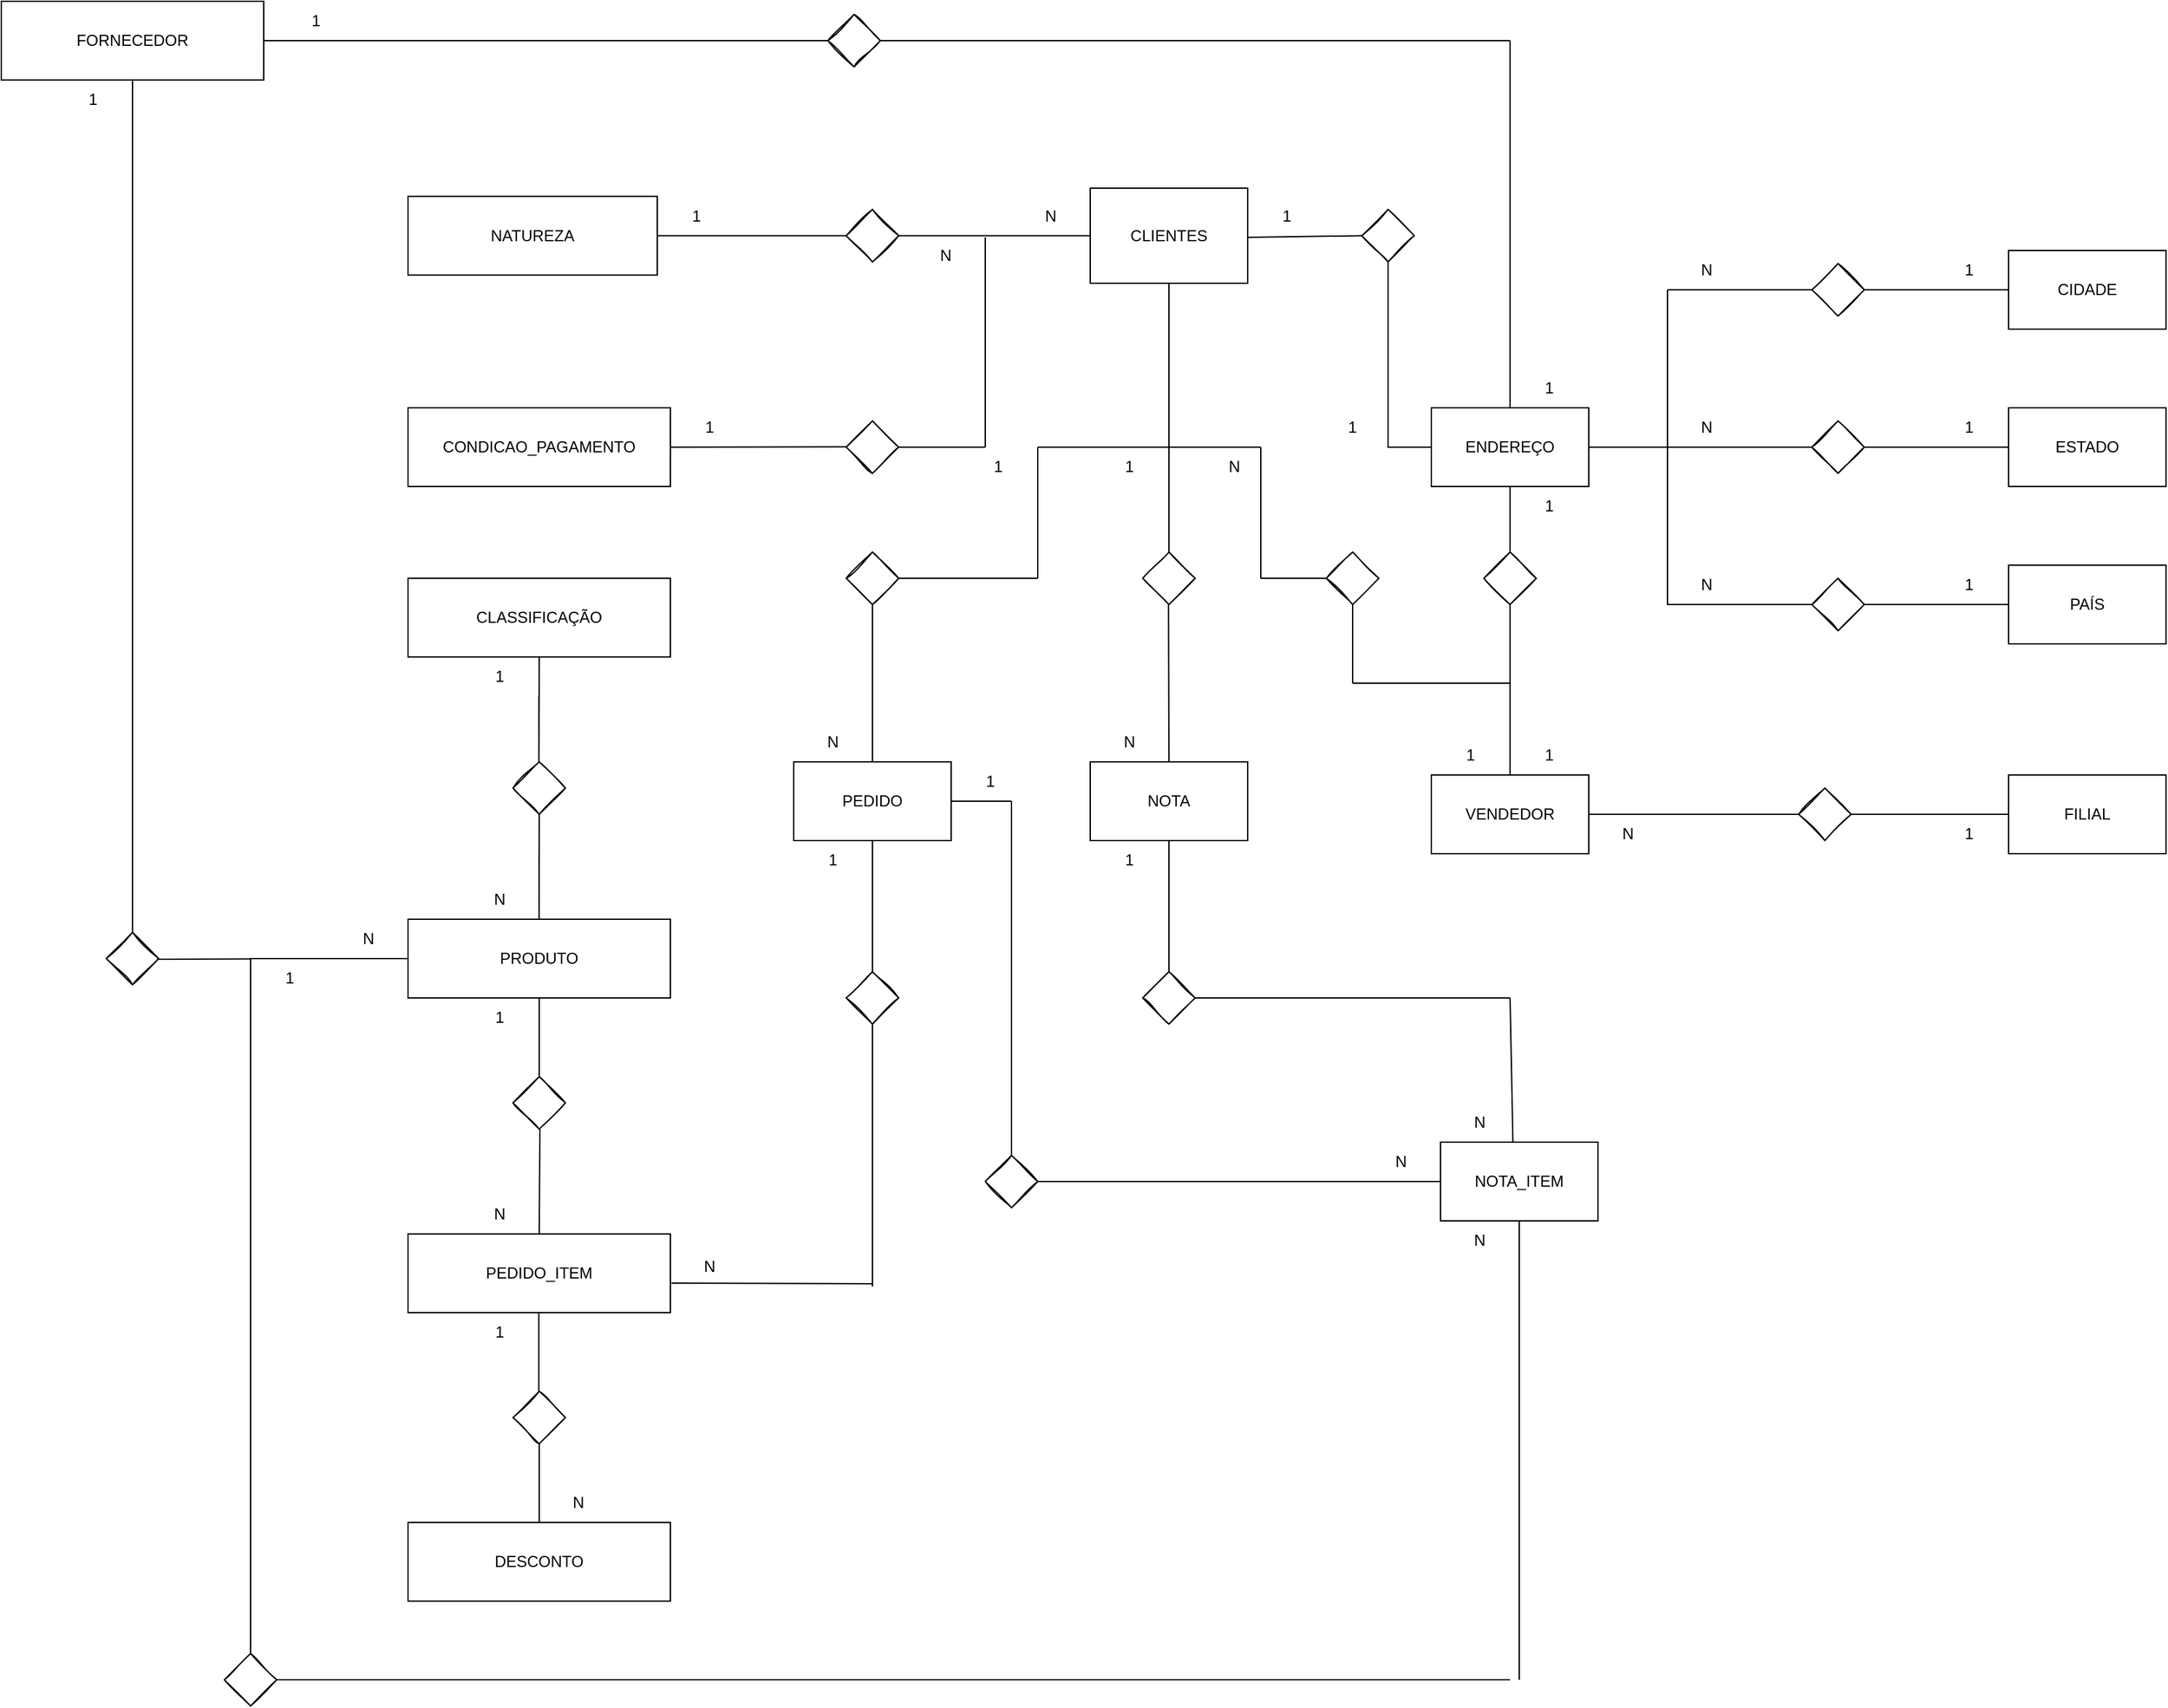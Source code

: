 <mxfile version="20.8.23" type="device"><diagram name="Página-1" id="eqDkD61Y1eh-1nja2rYY"><mxGraphModel dx="3695" dy="2745" grid="1" gridSize="10" guides="1" tooltips="1" connect="1" arrows="1" fold="1" page="1" pageScale="1" pageWidth="827" pageHeight="1169" math="0" shadow="0"><root><mxCell id="0"/><mxCell id="1" parent="0"/><mxCell id="yuB0hNmTkhO4qC8CKvRe-151" value="" style="endArrow=none;html=1;rounded=0;exitX=1;exitY=0.5;exitDx=0;exitDy=0;entryX=0.052;entryY=0.494;entryDx=0;entryDy=0;entryPerimeter=0;" parent="1" source="yuB0hNmTkhO4qC8CKvRe-169" target="yuB0hNmTkhO4qC8CKvRe-172" edge="1"><mxGeometry width="50" height="50" relative="1" as="geometry"><mxPoint x="300" y="369.99" as="sourcePoint"/><mxPoint x="370" y="240" as="targetPoint"/></mxGeometry></mxCell><mxCell id="yuB0hNmTkhO4qC8CKvRe-156" value="" style="endArrow=none;html=1;rounded=0;exitX=0.5;exitY=1;exitDx=0;exitDy=0;" parent="1" source="yuB0hNmTkhO4qC8CKvRe-168" edge="1"><mxGeometry width="50" height="50" relative="1" as="geometry"><mxPoint x="710" y="420" as="sourcePoint"/><mxPoint x="620" y="320" as="targetPoint"/></mxGeometry></mxCell><mxCell id="yuB0hNmTkhO4qC8CKvRe-157" value="" style="endArrow=none;html=1;rounded=0;exitX=1;exitY=0.5;exitDx=0;exitDy=0;entryX=0;entryY=0.5;entryDx=0;entryDy=0;" parent="1" source="yuB0hNmTkhO4qC8CKvRe-167" target="yuB0hNmTkhO4qC8CKvRe-158" edge="1"><mxGeometry width="50" height="50" relative="1" as="geometry"><mxPoint x="230" y="85" as="sourcePoint"/><mxPoint x="360" y="85" as="targetPoint"/></mxGeometry></mxCell><mxCell id="yuB0hNmTkhO4qC8CKvRe-158" value="" style="rhombus;whiteSpace=wrap;html=1;sketch=1;" parent="1" vertex="1"><mxGeometry x="374" y="58.75" width="40" height="40" as="geometry"/></mxCell><mxCell id="yuB0hNmTkhO4qC8CKvRe-162" value="" style="endArrow=none;html=1;rounded=0;entryX=1;entryY=0.5;entryDx=0;entryDy=0;exitX=0;exitY=0.5;exitDx=0;exitDy=0;" parent="1" source="yuB0hNmTkhO4qC8CKvRe-168" target="yuB0hNmTkhO4qC8CKvRe-158" edge="1"><mxGeometry width="50" height="50" relative="1" as="geometry"><mxPoint x="480" y="80" as="sourcePoint"/><mxPoint x="440" y="90" as="targetPoint"/></mxGeometry></mxCell><mxCell id="yuB0hNmTkhO4qC8CKvRe-167" value="NATUREZA" style="rounded=0;whiteSpace=wrap;html=1;" parent="1" vertex="1"><mxGeometry x="40" y="48.75" width="190" height="60" as="geometry"/></mxCell><mxCell id="yuB0hNmTkhO4qC8CKvRe-168" value="CLIENTES" style="rounded=0;whiteSpace=wrap;html=1;" parent="1" vertex="1"><mxGeometry x="560" y="42.5" width="120" height="72.5" as="geometry"/></mxCell><mxCell id="yuB0hNmTkhO4qC8CKvRe-169" value="CONDICAO_PAGAMENTO" style="rounded=0;whiteSpace=wrap;html=1;" parent="1" vertex="1"><mxGeometry x="40" y="210" width="200" height="60" as="geometry"/></mxCell><mxCell id="yuB0hNmTkhO4qC8CKvRe-172" value="" style="rhombus;whiteSpace=wrap;html=1;sketch=1;" parent="1" vertex="1"><mxGeometry x="374" y="220" width="40" height="40" as="geometry"/></mxCell><mxCell id="yuB0hNmTkhO4qC8CKvRe-175" value="ENDEREÇO" style="rounded=0;whiteSpace=wrap;html=1;" parent="1" vertex="1"><mxGeometry x="820" y="210" width="120" height="60" as="geometry"/></mxCell><mxCell id="yuB0hNmTkhO4qC8CKvRe-176" value="CIDADE" style="rounded=0;whiteSpace=wrap;html=1;" parent="1" vertex="1"><mxGeometry x="1260" y="90" width="120" height="60" as="geometry"/></mxCell><mxCell id="yuB0hNmTkhO4qC8CKvRe-177" value="ESTADO" style="rounded=0;whiteSpace=wrap;html=1;" parent="1" vertex="1"><mxGeometry x="1260" y="210" width="120" height="60" as="geometry"/></mxCell><mxCell id="yuB0hNmTkhO4qC8CKvRe-178" value="PAÍS" style="rounded=0;whiteSpace=wrap;html=1;" parent="1" vertex="1"><mxGeometry x="1260" y="330" width="120" height="60" as="geometry"/></mxCell><mxCell id="yuB0hNmTkhO4qC8CKvRe-179" value="VENDEDOR" style="rounded=0;whiteSpace=wrap;html=1;" parent="1" vertex="1"><mxGeometry x="820" y="490" width="120" height="60" as="geometry"/></mxCell><mxCell id="yuB0hNmTkhO4qC8CKvRe-180" value="NOTA" style="rounded=0;whiteSpace=wrap;html=1;" parent="1" vertex="1"><mxGeometry x="560" y="480" width="120" height="60" as="geometry"/></mxCell><mxCell id="yuB0hNmTkhO4qC8CKvRe-181" value="" style="rhombus;whiteSpace=wrap;html=1;sketch=1;" parent="1" vertex="1"><mxGeometry x="600" y="320" width="40" height="40" as="geometry"/></mxCell><mxCell id="yuB0hNmTkhO4qC8CKvRe-182" value="" style="endArrow=none;html=1;rounded=0;exitX=0.5;exitY=1;exitDx=0;exitDy=0;" parent="1" edge="1"><mxGeometry width="50" height="50" relative="1" as="geometry"><mxPoint x="619.66" y="360" as="sourcePoint"/><mxPoint x="620" y="480" as="targetPoint"/></mxGeometry></mxCell><mxCell id="yuB0hNmTkhO4qC8CKvRe-183" value="" style="endArrow=none;html=1;rounded=0;exitX=0.5;exitY=1;exitDx=0;exitDy=0;entryX=0;entryY=0.5;entryDx=0;entryDy=0;startArrow=none;" parent="1" source="yuB0hNmTkhO4qC8CKvRe-202" target="yuB0hNmTkhO4qC8CKvRe-175" edge="1"><mxGeometry width="50" height="50" relative="1" as="geometry"><mxPoint x="680" y="80" as="sourcePoint"/><mxPoint x="800" y="230" as="targetPoint"/><Array as="points"><mxPoint x="787" y="240"/></Array></mxGeometry></mxCell><mxCell id="yuB0hNmTkhO4qC8CKvRe-187" value="" style="endArrow=none;html=1;rounded=0;exitX=0;exitY=0.5;exitDx=0;exitDy=0;" parent="1" source="yuB0hNmTkhO4qC8CKvRe-176" edge="1"><mxGeometry width="50" height="50" relative="1" as="geometry"><mxPoint x="630" y="250" as="sourcePoint"/><mxPoint x="1150" y="120" as="targetPoint"/></mxGeometry></mxCell><mxCell id="yuB0hNmTkhO4qC8CKvRe-189" value="" style="endArrow=none;html=1;rounded=0;exitX=0;exitY=0.5;exitDx=0;exitDy=0;" parent="1" source="yuB0hNmTkhO4qC8CKvRe-177" edge="1"><mxGeometry width="50" height="50" relative="1" as="geometry"><mxPoint x="1170" y="130" as="sourcePoint"/><mxPoint x="1150" y="240" as="targetPoint"/></mxGeometry></mxCell><mxCell id="yuB0hNmTkhO4qC8CKvRe-190" value="" style="endArrow=none;html=1;rounded=0;exitX=0;exitY=0.5;exitDx=0;exitDy=0;" parent="1" source="yuB0hNmTkhO4qC8CKvRe-178" edge="1"><mxGeometry width="50" height="50" relative="1" as="geometry"><mxPoint x="1170" y="130" as="sourcePoint"/><mxPoint x="1150" y="360" as="targetPoint"/></mxGeometry></mxCell><mxCell id="yuB0hNmTkhO4qC8CKvRe-191" value="" style="rhombus;whiteSpace=wrap;html=1;sketch=1;" parent="1" vertex="1"><mxGeometry x="1110" y="340" width="40" height="40" as="geometry"/></mxCell><mxCell id="yuB0hNmTkhO4qC8CKvRe-192" value="" style="rhombus;whiteSpace=wrap;html=1;sketch=1;" parent="1" vertex="1"><mxGeometry x="1110" y="220" width="40" height="40" as="geometry"/></mxCell><mxCell id="yuB0hNmTkhO4qC8CKvRe-193" value="" style="rhombus;whiteSpace=wrap;html=1;sketch=1;" parent="1" vertex="1"><mxGeometry x="1110" y="100" width="40" height="40" as="geometry"/></mxCell><mxCell id="yuB0hNmTkhO4qC8CKvRe-194" value="" style="endArrow=none;html=1;rounded=0;entryX=0;entryY=0.5;entryDx=0;entryDy=0;" parent="1" target="yuB0hNmTkhO4qC8CKvRe-191" edge="1"><mxGeometry width="50" height="50" relative="1" as="geometry"><mxPoint x="1000" y="120" as="sourcePoint"/><mxPoint x="1160" y="370" as="targetPoint"/><Array as="points"><mxPoint x="1000" y="360"/></Array></mxGeometry></mxCell><mxCell id="yuB0hNmTkhO4qC8CKvRe-195" value="" style="endArrow=none;html=1;rounded=0;" parent="1" source="yuB0hNmTkhO4qC8CKvRe-193" edge="1"><mxGeometry width="50" height="50" relative="1" as="geometry"><mxPoint x="1330" y="250" as="sourcePoint"/><mxPoint x="1000" y="120" as="targetPoint"/><Array as="points"><mxPoint x="1030" y="120"/></Array></mxGeometry></mxCell><mxCell id="yuB0hNmTkhO4qC8CKvRe-196" value="" style="endArrow=none;html=1;rounded=0;entryX=0;entryY=0.5;entryDx=0;entryDy=0;" parent="1" target="yuB0hNmTkhO4qC8CKvRe-192" edge="1"><mxGeometry width="50" height="50" relative="1" as="geometry"><mxPoint x="1000" y="240" as="sourcePoint"/><mxPoint x="1160" y="250" as="targetPoint"/></mxGeometry></mxCell><mxCell id="yuB0hNmTkhO4qC8CKvRe-197" value="" style="endArrow=none;html=1;rounded=0;entryX=1;entryY=0.5;entryDx=0;entryDy=0;" parent="1" target="yuB0hNmTkhO4qC8CKvRe-175" edge="1"><mxGeometry width="50" height="50" relative="1" as="geometry"><mxPoint x="1000" y="240" as="sourcePoint"/><mxPoint x="1120" y="250" as="targetPoint"/></mxGeometry></mxCell><mxCell id="yuB0hNmTkhO4qC8CKvRe-199" value="" style="endArrow=none;html=1;rounded=0;" parent="1" edge="1"><mxGeometry width="50" height="50" relative="1" as="geometry"><mxPoint x="690" y="240" as="sourcePoint"/><mxPoint x="620" y="240" as="targetPoint"/></mxGeometry></mxCell><mxCell id="yuB0hNmTkhO4qC8CKvRe-200" value="" style="endArrow=none;html=1;rounded=0;entryX=0;entryY=0.5;entryDx=0;entryDy=0;" parent="1" target="yuB0hNmTkhO4qC8CKvRe-201" edge="1"><mxGeometry width="50" height="50" relative="1" as="geometry"><mxPoint x="690" y="340" as="sourcePoint"/><mxPoint x="760" y="320" as="targetPoint"/><Array as="points"/></mxGeometry></mxCell><mxCell id="yuB0hNmTkhO4qC8CKvRe-201" value="" style="rhombus;whiteSpace=wrap;html=1;sketch=1;" parent="1" vertex="1"><mxGeometry x="740" y="320" width="40" height="40" as="geometry"/></mxCell><mxCell id="yuB0hNmTkhO4qC8CKvRe-203" value="" style="endArrow=none;html=1;rounded=0;entryX=0.5;entryY=1;entryDx=0;entryDy=0;" parent="1" target="yuB0hNmTkhO4qC8CKvRe-201" edge="1"><mxGeometry width="50" height="50" relative="1" as="geometry"><mxPoint x="760" y="420" as="sourcePoint"/><mxPoint x="1160" y="370" as="targetPoint"/></mxGeometry></mxCell><mxCell id="yuB0hNmTkhO4qC8CKvRe-204" value="" style="endArrow=none;html=1;rounded=0;" parent="1" edge="1"><mxGeometry width="50" height="50" relative="1" as="geometry"><mxPoint x="760" y="420" as="sourcePoint"/><mxPoint x="880" y="420" as="targetPoint"/></mxGeometry></mxCell><mxCell id="yuB0hNmTkhO4qC8CKvRe-205" value="" style="endArrow=none;html=1;rounded=0;" parent="1" edge="1"><mxGeometry width="50" height="50" relative="1" as="geometry"><mxPoint x="880" y="490" as="sourcePoint"/><mxPoint x="880" y="420" as="targetPoint"/></mxGeometry></mxCell><mxCell id="yuB0hNmTkhO4qC8CKvRe-206" value="" style="endArrow=none;html=1;rounded=0;exitX=0.5;exitY=1;exitDx=0;exitDy=0;entryX=0;entryY=0.5;entryDx=0;entryDy=0;" parent="1" target="yuB0hNmTkhO4qC8CKvRe-202" edge="1"><mxGeometry width="50" height="50" relative="1" as="geometry"><mxPoint x="680" y="80.0" as="sourcePoint"/><mxPoint x="880" y="210.0" as="targetPoint"/><Array as="points"/></mxGeometry></mxCell><mxCell id="yuB0hNmTkhO4qC8CKvRe-202" value="" style="rhombus;whiteSpace=wrap;html=1;sketch=1;" parent="1" vertex="1"><mxGeometry x="767" y="58.75" width="40" height="40" as="geometry"/></mxCell><mxCell id="yuB0hNmTkhO4qC8CKvRe-207" value="FILIAL" style="rounded=0;whiteSpace=wrap;html=1;" parent="1" vertex="1"><mxGeometry x="1260" y="490" width="120" height="60" as="geometry"/></mxCell><mxCell id="yuB0hNmTkhO4qC8CKvRe-208" value="" style="endArrow=none;html=1;rounded=0;entryX=1;entryY=0.5;entryDx=0;entryDy=0;" parent="1" target="yuB0hNmTkhO4qC8CKvRe-179" edge="1"><mxGeometry width="50" height="50" relative="1" as="geometry"><mxPoint x="1100" y="520" as="sourcePoint"/><mxPoint x="1160" y="370" as="targetPoint"/></mxGeometry></mxCell><mxCell id="yuB0hNmTkhO4qC8CKvRe-209" value="" style="rhombus;whiteSpace=wrap;html=1;sketch=1;" parent="1" vertex="1"><mxGeometry x="1100" y="500" width="40" height="40" as="geometry"/></mxCell><mxCell id="yuB0hNmTkhO4qC8CKvRe-210" value="" style="endArrow=none;html=1;rounded=0;entryX=0;entryY=0.5;entryDx=0;entryDy=0;exitX=1;exitY=0.5;exitDx=0;exitDy=0;" parent="1" source="yuB0hNmTkhO4qC8CKvRe-209" target="yuB0hNmTkhO4qC8CKvRe-207" edge="1"><mxGeometry width="50" height="50" relative="1" as="geometry"><mxPoint x="1110" y="530" as="sourcePoint"/><mxPoint x="950" y="530" as="targetPoint"/></mxGeometry></mxCell><mxCell id="yuB0hNmTkhO4qC8CKvRe-211" value="PRODUTO" style="rounded=0;whiteSpace=wrap;html=1;" parent="1" vertex="1"><mxGeometry x="40" y="600" width="200" height="60" as="geometry"/></mxCell><mxCell id="yuB0hNmTkhO4qC8CKvRe-212" value="CLASSIFICAÇÃO" style="rounded=0;whiteSpace=wrap;html=1;" parent="1" vertex="1"><mxGeometry x="40" y="340" width="200" height="60" as="geometry"/></mxCell><mxCell id="yuB0hNmTkhO4qC8CKvRe-213" value="" style="rhombus;whiteSpace=wrap;html=1;sketch=1;" parent="1" vertex="1"><mxGeometry x="120" y="480" width="40" height="40" as="geometry"/></mxCell><mxCell id="yuB0hNmTkhO4qC8CKvRe-217" value="NOTA_ITEM" style="rounded=0;whiteSpace=wrap;html=1;" parent="1" vertex="1"><mxGeometry x="827" y="770" width="120" height="60" as="geometry"/></mxCell><mxCell id="yuB0hNmTkhO4qC8CKvRe-218" value="" style="rhombus;whiteSpace=wrap;html=1;sketch=1;" parent="1" vertex="1"><mxGeometry x="600" y="640" width="40" height="40" as="geometry"/></mxCell><mxCell id="yuB0hNmTkhO4qC8CKvRe-219" value="" style="endArrow=none;html=1;rounded=0;exitX=0.5;exitY=1;exitDx=0;exitDy=0;" parent="1" source="yuB0hNmTkhO4qC8CKvRe-180" target="yuB0hNmTkhO4qC8CKvRe-218" edge="1"><mxGeometry width="50" height="50" relative="1" as="geometry"><mxPoint x="1150" y="530" as="sourcePoint"/><mxPoint x="1330" y="530" as="targetPoint"/></mxGeometry></mxCell><mxCell id="yuB0hNmTkhO4qC8CKvRe-221" value="PEDIDO" style="rounded=0;whiteSpace=wrap;html=1;" parent="1" vertex="1"><mxGeometry x="334" y="480" width="120" height="60" as="geometry"/></mxCell><mxCell id="yuB0hNmTkhO4qC8CKvRe-222" value="DESCONTO" style="rounded=0;whiteSpace=wrap;html=1;" parent="1" vertex="1"><mxGeometry x="40" y="1060" width="200" height="60" as="geometry"/></mxCell><mxCell id="yuB0hNmTkhO4qC8CKvRe-224" value="PEDIDO_ITEM" style="rounded=0;whiteSpace=wrap;html=1;" parent="1" vertex="1"><mxGeometry x="40" y="840" width="200" height="60" as="geometry"/></mxCell><mxCell id="yuB0hNmTkhO4qC8CKvRe-225" value="" style="endArrow=none;html=1;rounded=0;" parent="1" edge="1"><mxGeometry width="50" height="50" relative="1" as="geometry"><mxPoint x="480" y="240" as="sourcePoint"/><mxPoint x="480" y="80" as="targetPoint"/></mxGeometry></mxCell><mxCell id="yuB0hNmTkhO4qC8CKvRe-226" value="" style="endArrow=none;html=1;rounded=0;exitX=1;exitY=0.5;exitDx=0;exitDy=0;" parent="1" source="yuB0hNmTkhO4qC8CKvRe-172" edge="1"><mxGeometry width="50" height="50" relative="1" as="geometry"><mxPoint x="470" y="270" as="sourcePoint"/><mxPoint x="480" y="240" as="targetPoint"/></mxGeometry></mxCell><mxCell id="yuB0hNmTkhO4qC8CKvRe-227" value="" style="endArrow=none;html=1;rounded=0;exitX=0.5;exitY=0;exitDx=0;exitDy=0;" parent="1" source="yuB0hNmTkhO4qC8CKvRe-221" edge="1"><mxGeometry width="50" height="50" relative="1" as="geometry"><mxPoint x="490" y="250" as="sourcePoint"/><mxPoint x="394" y="350" as="targetPoint"/></mxGeometry></mxCell><mxCell id="yuB0hNmTkhO4qC8CKvRe-228" value="" style="rhombus;whiteSpace=wrap;html=1;sketch=1;" parent="1" vertex="1"><mxGeometry x="374" y="320" width="40" height="40" as="geometry"/></mxCell><mxCell id="yuB0hNmTkhO4qC8CKvRe-229" value="" style="endArrow=none;html=1;rounded=0;entryX=1;entryY=0.5;entryDx=0;entryDy=0;" parent="1" target="yuB0hNmTkhO4qC8CKvRe-228" edge="1"><mxGeometry width="50" height="50" relative="1" as="geometry"><mxPoint x="520" y="340" as="sourcePoint"/><mxPoint x="404" y="360.0" as="targetPoint"/></mxGeometry></mxCell><mxCell id="yuB0hNmTkhO4qC8CKvRe-231" value="" style="endArrow=none;html=1;rounded=0;" parent="1" edge="1"><mxGeometry width="50" height="50" relative="1" as="geometry"><mxPoint x="520" y="340" as="sourcePoint"/><mxPoint x="520" y="240" as="targetPoint"/></mxGeometry></mxCell><mxCell id="yuB0hNmTkhO4qC8CKvRe-232" value="" style="endArrow=none;html=1;rounded=0;" parent="1" edge="1"><mxGeometry width="50" height="50" relative="1" as="geometry"><mxPoint x="630" y="240" as="sourcePoint"/><mxPoint x="520" y="240" as="targetPoint"/></mxGeometry></mxCell><mxCell id="yuB0hNmTkhO4qC8CKvRe-234" value="" style="endArrow=none;html=1;rounded=0;" parent="1" edge="1"><mxGeometry width="50" height="50" relative="1" as="geometry"><mxPoint x="139.76" y="430" as="sourcePoint"/><mxPoint x="140" y="400" as="targetPoint"/><Array as="points"><mxPoint x="139.76" y="480"/></Array></mxGeometry></mxCell><mxCell id="yuB0hNmTkhO4qC8CKvRe-235" value="" style="endArrow=none;html=1;rounded=0;entryX=0.5;entryY=1;entryDx=0;entryDy=0;exitX=0.5;exitY=0;exitDx=0;exitDy=0;" parent="1" source="yuB0hNmTkhO4qC8CKvRe-224" edge="1"><mxGeometry width="50" height="50" relative="1" as="geometry"><mxPoint x="139" y="830" as="sourcePoint"/><mxPoint x="140.53" y="760.0" as="targetPoint"/></mxGeometry></mxCell><mxCell id="yuB0hNmTkhO4qC8CKvRe-237" value="" style="endArrow=none;html=1;rounded=0;entryX=0.5;entryY=1;entryDx=0;entryDy=0;" parent="1" target="yuB0hNmTkhO4qC8CKvRe-213" edge="1"><mxGeometry width="50" height="50" relative="1" as="geometry"><mxPoint x="139.88" y="550" as="sourcePoint"/><mxPoint x="140.12" y="520" as="targetPoint"/><Array as="points"><mxPoint x="139.88" y="600"/></Array></mxGeometry></mxCell><mxCell id="yuB0hNmTkhO4qC8CKvRe-238" value="" style="rhombus;whiteSpace=wrap;html=1;sketch=1;" parent="1" vertex="1"><mxGeometry x="120" y="720" width="40" height="40" as="geometry"/></mxCell><mxCell id="yuB0hNmTkhO4qC8CKvRe-241" value="" style="endArrow=none;html=1;rounded=0;entryX=0.5;entryY=1;entryDx=0;entryDy=0;exitX=0.5;exitY=0;exitDx=0;exitDy=0;" parent="1" source="yuB0hNmTkhO4qC8CKvRe-238" target="yuB0hNmTkhO4qC8CKvRe-211" edge="1"><mxGeometry width="50" height="50" relative="1" as="geometry"><mxPoint x="150.0" y="850" as="sourcePoint"/><mxPoint x="150.53" y="770" as="targetPoint"/></mxGeometry></mxCell><mxCell id="yuB0hNmTkhO4qC8CKvRe-244" value="" style="endArrow=none;html=1;rounded=0;entryX=0.5;entryY=1;entryDx=0;entryDy=0;exitX=0.5;exitY=0;exitDx=0;exitDy=0;" parent="1" source="yuB0hNmTkhO4qC8CKvRe-245" target="yuB0hNmTkhO4qC8CKvRe-221" edge="1"><mxGeometry width="50" height="50" relative="1" as="geometry"><mxPoint x="394" y="840" as="sourcePoint"/><mxPoint x="150.53" y="770.0" as="targetPoint"/></mxGeometry></mxCell><mxCell id="yuB0hNmTkhO4qC8CKvRe-245" value="" style="rhombus;whiteSpace=wrap;html=1;sketch=1;" parent="1" vertex="1"><mxGeometry x="374" y="640" width="40" height="40" as="geometry"/></mxCell><mxCell id="yuB0hNmTkhO4qC8CKvRe-246" value="" style="endArrow=none;html=1;rounded=0;entryX=1.004;entryY=0.625;entryDx=0;entryDy=0;entryPerimeter=0;" parent="1" target="yuB0hNmTkhO4qC8CKvRe-224" edge="1"><mxGeometry width="50" height="50" relative="1" as="geometry"><mxPoint x="394" y="878" as="sourcePoint"/><mxPoint x="150.53" y="770.0" as="targetPoint"/></mxGeometry></mxCell><mxCell id="yuB0hNmTkhO4qC8CKvRe-247" value="" style="endArrow=none;html=1;rounded=0;entryX=0.5;entryY=1;entryDx=0;entryDy=0;" parent="1" target="yuB0hNmTkhO4qC8CKvRe-245" edge="1"><mxGeometry width="50" height="50" relative="1" as="geometry"><mxPoint x="394" y="880" as="sourcePoint"/><mxPoint x="393.57" y="670" as="targetPoint"/></mxGeometry></mxCell><mxCell id="yuB0hNmTkhO4qC8CKvRe-248" value="" style="rhombus;whiteSpace=wrap;html=1;sketch=1;" parent="1" vertex="1"><mxGeometry x="120" y="960" width="40" height="40" as="geometry"/></mxCell><mxCell id="yuB0hNmTkhO4qC8CKvRe-249" value="" style="endArrow=none;html=1;rounded=0;entryX=0.5;entryY=1;entryDx=0;entryDy=0;exitX=0.5;exitY=0;exitDx=0;exitDy=0;" parent="1" edge="1"><mxGeometry width="50" height="50" relative="1" as="geometry"><mxPoint x="139.7" y="960" as="sourcePoint"/><mxPoint x="139.7" y="900" as="targetPoint"/></mxGeometry></mxCell><mxCell id="yuB0hNmTkhO4qC8CKvRe-250" value="" style="endArrow=none;html=1;rounded=0;entryX=0.5;entryY=1;entryDx=0;entryDy=0;exitX=0.5;exitY=0;exitDx=0;exitDy=0;" parent="1" source="yuB0hNmTkhO4qC8CKvRe-222" target="yuB0hNmTkhO4qC8CKvRe-248" edge="1"><mxGeometry width="50" height="50" relative="1" as="geometry"><mxPoint x="149.7" y="970" as="sourcePoint"/><mxPoint x="149.7" y="910" as="targetPoint"/><Array as="points"/></mxGeometry></mxCell><mxCell id="yuB0hNmTkhO4qC8CKvRe-254" value="" style="endArrow=none;html=1;rounded=0;exitX=1;exitY=0.5;exitDx=0;exitDy=0;" parent="1" source="yuB0hNmTkhO4qC8CKvRe-221" edge="1"><mxGeometry width="50" height="50" relative="1" as="geometry"><mxPoint x="470" y="760.0" as="sourcePoint"/><mxPoint x="500" y="510" as="targetPoint"/><Array as="points"/></mxGeometry></mxCell><mxCell id="yuB0hNmTkhO4qC8CKvRe-255" value="" style="endArrow=none;html=1;rounded=0;" parent="1" edge="1"><mxGeometry width="50" height="50" relative="1" as="geometry"><mxPoint x="500" y="800" as="sourcePoint"/><mxPoint x="500" y="510" as="targetPoint"/><Array as="points"/></mxGeometry></mxCell><mxCell id="yuB0hNmTkhO4qC8CKvRe-256" value="" style="endArrow=none;html=1;rounded=0;exitX=0;exitY=0.5;exitDx=0;exitDy=0;" parent="1" source="yuB0hNmTkhO4qC8CKvRe-217" edge="1"><mxGeometry width="50" height="50" relative="1" as="geometry"><mxPoint x="510" y="740" as="sourcePoint"/><mxPoint x="500" y="800" as="targetPoint"/><Array as="points"/></mxGeometry></mxCell><mxCell id="yuB0hNmTkhO4qC8CKvRe-257" value="" style="rhombus;whiteSpace=wrap;html=1;sketch=1;" parent="1" vertex="1"><mxGeometry x="480" y="780" width="40" height="40" as="geometry"/></mxCell><mxCell id="yuB0hNmTkhO4qC8CKvRe-259" value="1" style="text;html=1;strokeColor=none;fillColor=none;align=center;verticalAlign=middle;whiteSpace=wrap;rounded=0;" parent="1" vertex="1"><mxGeometry x="230" y="48.75" width="60" height="30" as="geometry"/></mxCell><mxCell id="yuB0hNmTkhO4qC8CKvRe-260" value="N" style="text;html=1;strokeColor=none;fillColor=none;align=center;verticalAlign=middle;whiteSpace=wrap;rounded=0;" parent="1" vertex="1"><mxGeometry x="500" y="48.75" width="60" height="30" as="geometry"/></mxCell><mxCell id="yuB0hNmTkhO4qC8CKvRe-261" value="1" style="text;html=1;strokeColor=none;fillColor=none;align=center;verticalAlign=middle;whiteSpace=wrap;rounded=0;" parent="1" vertex="1"><mxGeometry x="240" y="210" width="60" height="30" as="geometry"/></mxCell><mxCell id="yuB0hNmTkhO4qC8CKvRe-262" value="N" style="text;html=1;strokeColor=none;fillColor=none;align=center;verticalAlign=middle;whiteSpace=wrap;rounded=0;" parent="1" vertex="1"><mxGeometry x="420" y="78.75" width="60" height="30" as="geometry"/></mxCell><mxCell id="yuB0hNmTkhO4qC8CKvRe-263" value="1" style="text;html=1;strokeColor=none;fillColor=none;align=center;verticalAlign=middle;whiteSpace=wrap;rounded=0;" parent="1" vertex="1"><mxGeometry x="680" y="48.75" width="60" height="30" as="geometry"/></mxCell><mxCell id="yuB0hNmTkhO4qC8CKvRe-264" value="1" style="text;html=1;strokeColor=none;fillColor=none;align=center;verticalAlign=middle;whiteSpace=wrap;rounded=0;" parent="1" vertex="1"><mxGeometry x="730" y="210" width="60" height="30" as="geometry"/></mxCell><mxCell id="yuB0hNmTkhO4qC8CKvRe-265" value="1" style="text;html=1;strokeColor=none;fillColor=none;align=center;verticalAlign=middle;whiteSpace=wrap;rounded=0;" parent="1" vertex="1"><mxGeometry x="1200" y="90" width="60" height="30" as="geometry"/></mxCell><mxCell id="yuB0hNmTkhO4qC8CKvRe-266" value="1" style="text;html=1;strokeColor=none;fillColor=none;align=center;verticalAlign=middle;whiteSpace=wrap;rounded=0;" parent="1" vertex="1"><mxGeometry x="1200" y="210" width="60" height="30" as="geometry"/></mxCell><mxCell id="yuB0hNmTkhO4qC8CKvRe-267" value="1" style="text;html=1;strokeColor=none;fillColor=none;align=center;verticalAlign=middle;whiteSpace=wrap;rounded=0;" parent="1" vertex="1"><mxGeometry x="1200" y="330" width="60" height="30" as="geometry"/></mxCell><mxCell id="yuB0hNmTkhO4qC8CKvRe-268" value="N" style="text;html=1;strokeColor=none;fillColor=none;align=center;verticalAlign=middle;whiteSpace=wrap;rounded=0;" parent="1" vertex="1"><mxGeometry x="1000" y="330" width="60" height="30" as="geometry"/></mxCell><mxCell id="yuB0hNmTkhO4qC8CKvRe-269" value="N" style="text;html=1;strokeColor=none;fillColor=none;align=center;verticalAlign=middle;whiteSpace=wrap;rounded=0;" parent="1" vertex="1"><mxGeometry x="1000" y="210" width="60" height="30" as="geometry"/></mxCell><mxCell id="yuB0hNmTkhO4qC8CKvRe-271" value="N" style="text;html=1;strokeColor=none;fillColor=none;align=center;verticalAlign=middle;whiteSpace=wrap;rounded=0;" parent="1" vertex="1"><mxGeometry x="1000" y="90" width="60" height="30" as="geometry"/></mxCell><mxCell id="yuB0hNmTkhO4qC8CKvRe-272" value="1" style="text;html=1;strokeColor=none;fillColor=none;align=center;verticalAlign=middle;whiteSpace=wrap;rounded=0;" parent="1" vertex="1"><mxGeometry x="820" y="460" width="60" height="30" as="geometry"/></mxCell><mxCell id="yuB0hNmTkhO4qC8CKvRe-273" value="N" style="text;html=1;strokeColor=none;fillColor=none;align=center;verticalAlign=middle;whiteSpace=wrap;rounded=0;" parent="1" vertex="1"><mxGeometry x="650" y="240" width="40" height="30" as="geometry"/></mxCell><mxCell id="yuB0hNmTkhO4qC8CKvRe-274" value="N" style="text;html=1;strokeColor=none;fillColor=none;align=center;verticalAlign=middle;whiteSpace=wrap;rounded=0;" parent="1" vertex="1"><mxGeometry x="940" y="520" width="60" height="30" as="geometry"/></mxCell><mxCell id="yuB0hNmTkhO4qC8CKvRe-275" value="1" style="text;html=1;strokeColor=none;fillColor=none;align=center;verticalAlign=middle;whiteSpace=wrap;rounded=0;" parent="1" vertex="1"><mxGeometry x="1200" y="520" width="60" height="30" as="geometry"/></mxCell><mxCell id="yuB0hNmTkhO4qC8CKvRe-276" value="1" style="text;html=1;strokeColor=none;fillColor=none;align=center;verticalAlign=middle;whiteSpace=wrap;rounded=0;" parent="1" vertex="1"><mxGeometry x="560" y="240" width="60" height="30" as="geometry"/></mxCell><mxCell id="yuB0hNmTkhO4qC8CKvRe-277" value="N" style="text;html=1;strokeColor=none;fillColor=none;align=center;verticalAlign=middle;whiteSpace=wrap;rounded=0;" parent="1" vertex="1"><mxGeometry x="560" y="450" width="60" height="30" as="geometry"/></mxCell><mxCell id="yuB0hNmTkhO4qC8CKvRe-278" value="1" style="text;html=1;strokeColor=none;fillColor=none;align=center;verticalAlign=middle;whiteSpace=wrap;rounded=0;" parent="1" vertex="1"><mxGeometry x="460" y="240" width="60" height="30" as="geometry"/></mxCell><mxCell id="yuB0hNmTkhO4qC8CKvRe-279" value="N" style="text;html=1;strokeColor=none;fillColor=none;align=center;verticalAlign=middle;whiteSpace=wrap;rounded=0;" parent="1" vertex="1"><mxGeometry x="334" y="450" width="60" height="30" as="geometry"/></mxCell><mxCell id="yuB0hNmTkhO4qC8CKvRe-280" value="1" style="text;html=1;strokeColor=none;fillColor=none;align=center;verticalAlign=middle;whiteSpace=wrap;rounded=0;" parent="1" vertex="1"><mxGeometry x="334" y="540" width="60" height="30" as="geometry"/></mxCell><mxCell id="yuB0hNmTkhO4qC8CKvRe-282" value="N" style="text;html=1;strokeColor=none;fillColor=none;align=center;verticalAlign=middle;whiteSpace=wrap;rounded=0;" parent="1" vertex="1"><mxGeometry x="240" y="850" width="60" height="30" as="geometry"/></mxCell><mxCell id="yuB0hNmTkhO4qC8CKvRe-283" value="1" style="text;html=1;strokeColor=none;fillColor=none;align=center;verticalAlign=middle;whiteSpace=wrap;rounded=0;" parent="1" vertex="1"><mxGeometry x="560" y="540" width="60" height="30" as="geometry"/></mxCell><mxCell id="yuB0hNmTkhO4qC8CKvRe-284" value="N" style="text;html=1;strokeColor=none;fillColor=none;align=center;verticalAlign=middle;whiteSpace=wrap;rounded=0;" parent="1" vertex="1"><mxGeometry x="827" y="740" width="60" height="30" as="geometry"/></mxCell><mxCell id="yuB0hNmTkhO4qC8CKvRe-285" value="" style="endArrow=none;html=1;rounded=0;entryX=1;entryY=0.5;entryDx=0;entryDy=0;" parent="1" target="yuB0hNmTkhO4qC8CKvRe-218" edge="1"><mxGeometry width="50" height="50" relative="1" as="geometry"><mxPoint x="880" y="660" as="sourcePoint"/><mxPoint x="630" y="650" as="targetPoint"/></mxGeometry></mxCell><mxCell id="yuB0hNmTkhO4qC8CKvRe-286" value="" style="endArrow=none;html=1;rounded=0;entryX=0.46;entryY=0.003;entryDx=0;entryDy=0;entryPerimeter=0;" parent="1" target="yuB0hNmTkhO4qC8CKvRe-217" edge="1"><mxGeometry width="50" height="50" relative="1" as="geometry"><mxPoint x="880" y="660" as="sourcePoint"/><mxPoint x="880" y="760" as="targetPoint"/></mxGeometry></mxCell><mxCell id="yuB0hNmTkhO4qC8CKvRe-287" value="1" style="text;html=1;strokeColor=none;fillColor=none;align=center;verticalAlign=middle;whiteSpace=wrap;rounded=0;" parent="1" vertex="1"><mxGeometry x="454" y="480" width="60" height="30" as="geometry"/></mxCell><mxCell id="yuB0hNmTkhO4qC8CKvRe-288" value="N" style="text;html=1;strokeColor=none;fillColor=none;align=center;verticalAlign=middle;whiteSpace=wrap;rounded=0;" parent="1" vertex="1"><mxGeometry x="767" y="770" width="60" height="30" as="geometry"/></mxCell><mxCell id="yuB0hNmTkhO4qC8CKvRe-289" value="1" style="text;html=1;strokeColor=none;fillColor=none;align=center;verticalAlign=middle;whiteSpace=wrap;rounded=0;" parent="1" vertex="1"><mxGeometry x="80" y="400" width="60" height="30" as="geometry"/></mxCell><mxCell id="yuB0hNmTkhO4qC8CKvRe-290" value="N" style="text;html=1;strokeColor=none;fillColor=none;align=center;verticalAlign=middle;whiteSpace=wrap;rounded=0;" parent="1" vertex="1"><mxGeometry x="80" y="570" width="60" height="30" as="geometry"/></mxCell><mxCell id="yuB0hNmTkhO4qC8CKvRe-291" value="1" style="text;html=1;strokeColor=none;fillColor=none;align=center;verticalAlign=middle;whiteSpace=wrap;rounded=0;" parent="1" vertex="1"><mxGeometry x="80" y="660" width="60" height="30" as="geometry"/></mxCell><mxCell id="yuB0hNmTkhO4qC8CKvRe-292" value="N" style="text;html=1;strokeColor=none;fillColor=none;align=center;verticalAlign=middle;whiteSpace=wrap;rounded=0;" parent="1" vertex="1"><mxGeometry x="80" y="810" width="60" height="30" as="geometry"/></mxCell><mxCell id="yuB0hNmTkhO4qC8CKvRe-295" value="" style="endArrow=none;html=1;rounded=0;exitX=0.5;exitY=1;exitDx=0;exitDy=0;" parent="1" source="yuB0hNmTkhO4qC8CKvRe-217" edge="1"><mxGeometry width="50" height="50" relative="1" as="geometry"><mxPoint x="890" y="670" as="sourcePoint"/><mxPoint x="887" y="1180" as="targetPoint"/></mxGeometry></mxCell><mxCell id="yuB0hNmTkhO4qC8CKvRe-296" value="" style="endArrow=none;html=1;rounded=0;" parent="1" edge="1"><mxGeometry width="50" height="50" relative="1" as="geometry"><mxPoint x="880" y="1180" as="sourcePoint"/><mxPoint x="-60" y="1180" as="targetPoint"/></mxGeometry></mxCell><mxCell id="yuB0hNmTkhO4qC8CKvRe-299" value="" style="endArrow=none;html=1;rounded=0;exitX=0;exitY=0.5;exitDx=0;exitDy=0;" parent="1" source="yuB0hNmTkhO4qC8CKvRe-211" edge="1"><mxGeometry width="50" height="50" relative="1" as="geometry"><mxPoint x="40.0" y="630" as="sourcePoint"/><mxPoint x="-80" y="1160" as="targetPoint"/><Array as="points"><mxPoint x="-80" y="630"/></Array></mxGeometry></mxCell><mxCell id="yuB0hNmTkhO4qC8CKvRe-300" value="1" style="text;html=1;strokeColor=none;fillColor=none;align=center;verticalAlign=middle;whiteSpace=wrap;rounded=0;" parent="1" vertex="1"><mxGeometry x="-80" y="630" width="60" height="30" as="geometry"/></mxCell><mxCell id="yuB0hNmTkhO4qC8CKvRe-301" value="N" style="text;html=1;strokeColor=none;fillColor=none;align=center;verticalAlign=middle;whiteSpace=wrap;rounded=0;" parent="1" vertex="1"><mxGeometry x="827" y="830" width="60" height="30" as="geometry"/></mxCell><mxCell id="yuB0hNmTkhO4qC8CKvRe-302" value="N" style="text;html=1;strokeColor=none;fillColor=none;align=center;verticalAlign=middle;whiteSpace=wrap;rounded=0;" parent="1" vertex="1"><mxGeometry x="140" y="1030" width="60" height="30" as="geometry"/></mxCell><mxCell id="yuB0hNmTkhO4qC8CKvRe-305" value="1" style="text;html=1;strokeColor=none;fillColor=none;align=center;verticalAlign=middle;whiteSpace=wrap;rounded=0;" parent="1" vertex="1"><mxGeometry x="80" y="900" width="60" height="30" as="geometry"/></mxCell><mxCell id="yuB0hNmTkhO4qC8CKvRe-314" value="" style="rhombus;whiteSpace=wrap;html=1;sketch=1;" parent="1" vertex="1"><mxGeometry x="-100" y="1160" width="40" height="40" as="geometry"/></mxCell><mxCell id="yuB0hNmTkhO4qC8CKvRe-315" value="FORNECEDOR" style="rounded=0;whiteSpace=wrap;html=1;" parent="1" vertex="1"><mxGeometry x="-270" y="-100" width="200" height="60" as="geometry"/></mxCell><mxCell id="yuB0hNmTkhO4qC8CKvRe-317" value="" style="rhombus;whiteSpace=wrap;html=1;sketch=1;" parent="1" vertex="1"><mxGeometry x="-190" y="610" width="40" height="40" as="geometry"/></mxCell><mxCell id="yuB0hNmTkhO4qC8CKvRe-323" value="" style="endArrow=none;html=1;rounded=0;exitX=0.963;exitY=0.513;exitDx=0;exitDy=0;exitPerimeter=0;" parent="1" source="yuB0hNmTkhO4qC8CKvRe-317" edge="1"><mxGeometry width="50" height="50" relative="1" as="geometry"><mxPoint x="-230" y="630" as="sourcePoint"/><mxPoint x="-80" y="630.21" as="targetPoint"/></mxGeometry></mxCell><mxCell id="yuB0hNmTkhO4qC8CKvRe-324" value="1" style="text;html=1;strokeColor=none;fillColor=none;align=center;verticalAlign=middle;whiteSpace=wrap;rounded=0;" parent="1" vertex="1"><mxGeometry x="-230" y="-40" width="60" height="30" as="geometry"/></mxCell><mxCell id="yuB0hNmTkhO4qC8CKvRe-325" value="N" style="text;html=1;strokeColor=none;fillColor=none;align=center;verticalAlign=middle;whiteSpace=wrap;rounded=0;" parent="1" vertex="1"><mxGeometry x="-20" y="600" width="60" height="30" as="geometry"/></mxCell><mxCell id="7NnfU03IxPsRTggr9Hyf-1" value="" style="rhombus;whiteSpace=wrap;html=1;sketch=1;" parent="1" vertex="1"><mxGeometry x="860" y="320" width="40" height="40" as="geometry"/></mxCell><mxCell id="7NnfU03IxPsRTggr9Hyf-2" value="" style="endArrow=none;html=1;rounded=0;entryX=0.5;entryY=1;entryDx=0;entryDy=0;" parent="1" target="7NnfU03IxPsRTggr9Hyf-1" edge="1"><mxGeometry width="50" height="50" relative="1" as="geometry"><mxPoint x="880" y="420" as="sourcePoint"/><mxPoint x="950" y="530" as="targetPoint"/></mxGeometry></mxCell><mxCell id="7NnfU03IxPsRTggr9Hyf-3" value="" style="endArrow=none;html=1;rounded=0;entryX=0.5;entryY=1;entryDx=0;entryDy=0;exitX=0.5;exitY=0;exitDx=0;exitDy=0;" parent="1" source="7NnfU03IxPsRTggr9Hyf-1" target="yuB0hNmTkhO4qC8CKvRe-175" edge="1"><mxGeometry width="50" height="50" relative="1" as="geometry"><mxPoint x="890" y="430" as="sourcePoint"/><mxPoint x="890" y="370" as="targetPoint"/></mxGeometry></mxCell><mxCell id="7NnfU03IxPsRTggr9Hyf-4" value="1" style="text;html=1;strokeColor=none;fillColor=none;align=center;verticalAlign=middle;whiteSpace=wrap;rounded=0;" parent="1" vertex="1"><mxGeometry x="880" y="460" width="60" height="30" as="geometry"/></mxCell><mxCell id="7NnfU03IxPsRTggr9Hyf-5" value="1" style="text;html=1;strokeColor=none;fillColor=none;align=center;verticalAlign=middle;whiteSpace=wrap;rounded=0;" parent="1" vertex="1"><mxGeometry x="880" y="270" width="60" height="30" as="geometry"/></mxCell><mxCell id="VU4WSPIv-2GzofCe8L-l-2" value="" style="endArrow=none;html=1;rounded=0;" parent="1" edge="1"><mxGeometry width="50" height="50" relative="1" as="geometry"><mxPoint x="690" y="240" as="sourcePoint"/><mxPoint x="690" y="340" as="targetPoint"/></mxGeometry></mxCell><mxCell id="VU4WSPIv-2GzofCe8L-l-3" value="" style="rhombus;whiteSpace=wrap;html=1;sketch=1;" parent="1" vertex="1"><mxGeometry x="360" y="-90" width="40" height="40" as="geometry"/></mxCell><mxCell id="VU4WSPIv-2GzofCe8L-l-4" value="" style="endArrow=none;html=1;rounded=0;entryX=1;entryY=0.5;entryDx=0;entryDy=0;exitX=0;exitY=0.5;exitDx=0;exitDy=0;" parent="1" source="VU4WSPIv-2GzofCe8L-l-3" target="yuB0hNmTkhO4qC8CKvRe-315" edge="1"><mxGeometry width="50" height="50" relative="1" as="geometry"><mxPoint x="890" y="-70" as="sourcePoint"/><mxPoint x="-240" y="-40" as="targetPoint"/><Array as="points"/></mxGeometry></mxCell><mxCell id="VU4WSPIv-2GzofCe8L-l-5" value="" style="endArrow=none;html=1;rounded=0;exitX=1;exitY=0.5;exitDx=0;exitDy=0;" parent="1" source="VU4WSPIv-2GzofCe8L-l-3" edge="1"><mxGeometry width="50" height="50" relative="1" as="geometry"><mxPoint x="370" y="-60" as="sourcePoint"/><mxPoint x="880" y="-70" as="targetPoint"/><Array as="points"/></mxGeometry></mxCell><mxCell id="VU4WSPIv-2GzofCe8L-l-6" value="" style="endArrow=none;html=1;rounded=0;exitX=0.5;exitY=0;exitDx=0;exitDy=0;" parent="1" source="yuB0hNmTkhO4qC8CKvRe-175" edge="1"><mxGeometry width="50" height="50" relative="1" as="geometry"><mxPoint x="410" y="-60" as="sourcePoint"/><mxPoint x="880" y="-70" as="targetPoint"/><Array as="points"/></mxGeometry></mxCell><mxCell id="VU4WSPIv-2GzofCe8L-l-7" value="1" style="text;html=1;strokeColor=none;fillColor=none;align=center;verticalAlign=middle;whiteSpace=wrap;rounded=0;" parent="1" vertex="1"><mxGeometry x="-60" y="-100" width="60" height="30" as="geometry"/></mxCell><mxCell id="VU4WSPIv-2GzofCe8L-l-8" value="1" style="text;html=1;strokeColor=none;fillColor=none;align=center;verticalAlign=middle;whiteSpace=wrap;rounded=0;" parent="1" vertex="1"><mxGeometry x="880" y="180" width="60" height="30" as="geometry"/></mxCell><mxCell id="VU4WSPIv-2GzofCe8L-l-13" value="" style="endArrow=none;html=1;rounded=0;" parent="1" source="yuB0hNmTkhO4qC8CKvRe-317" target="yuB0hNmTkhO4qC8CKvRe-315" edge="1"><mxGeometry width="50" height="50" relative="1" as="geometry"><mxPoint x="-171" y="600" as="sourcePoint"/><mxPoint x="-70" y="640.21" as="targetPoint"/></mxGeometry></mxCell></root></mxGraphModel></diagram></mxfile>